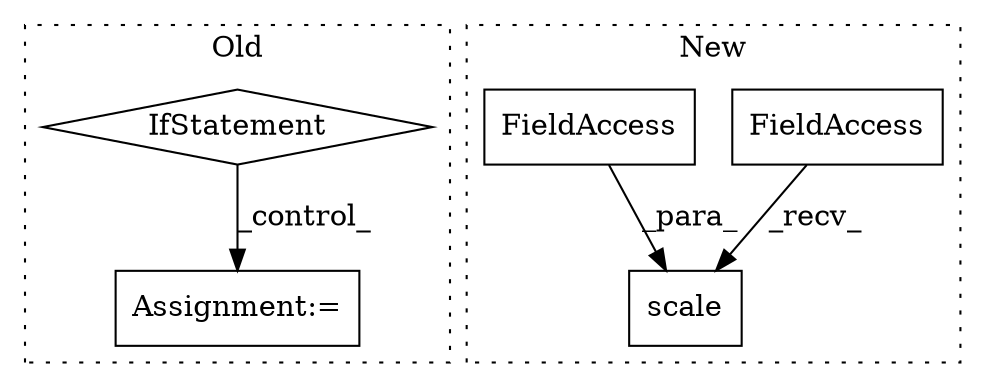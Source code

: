 digraph G {
subgraph cluster0 {
1 [label="IfStatement" a="25" s="5186,5207" l="4,2" shape="diamond"];
3 [label="Assignment:=" a="7" s="5283" l="1" shape="box"];
label = "Old";
style="dotted";
}
subgraph cluster1 {
2 [label="scale" a="32" s="5693,5767" l="6,1" shape="box"];
4 [label="FieldAccess" a="22" s="5679" l="6" shape="box"];
5 [label="FieldAccess" a="22" s="5736" l="15" shape="box"];
label = "New";
style="dotted";
}
1 -> 3 [label="_control_"];
4 -> 2 [label="_recv_"];
5 -> 2 [label="_para_"];
}